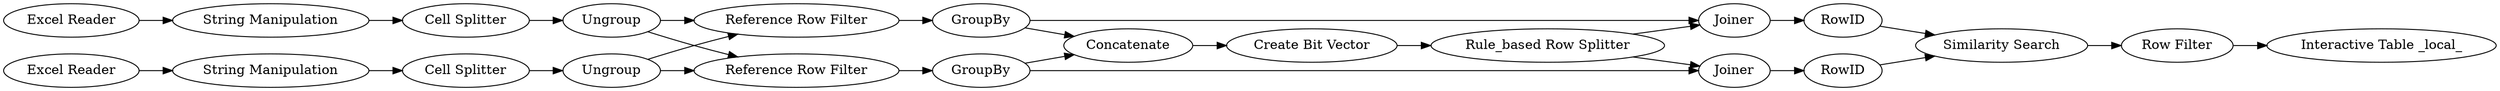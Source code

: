 digraph {
	1 [label="Excel Reader"]
	2 [label="Excel Reader"]
	4 [label="Cell Splitter"]
	6 [label="Cell Splitter"]
	7 [label="Create Bit Vector"]
	9 [label="Similarity Search"]
	10 [label=Joiner]
	11 [label=Concatenate]
	12 [label="Rule_based Row Splitter"]
	13 [label=Joiner]
	15 [label="String Manipulation"]
	16 [label="Interactive Table _local_"]
	17 [label="Row Filter"]
	19 [label=RowID]
	20 [label=RowID]
	22 [label="String Manipulation"]
	23 [label=Ungroup]
	24 [label=Ungroup]
	25 [label="Reference Row Filter"]
	26 [label=GroupBy]
	28 [label="Reference Row Filter"]
	29 [label=GroupBy]
	1 -> 15
	2 -> 22
	4 -> 23
	6 -> 24
	7 -> 12
	9 -> 17
	10 -> 20
	11 -> 7
	12 -> 13
	12 -> 10
	13 -> 19
	15 -> 4
	17 -> 16
	19 -> 9
	20 -> 9
	22 -> 6
	23 -> 25
	23 -> 28
	24 -> 25
	24 -> 28
	25 -> 26
	26 -> 10
	26 -> 11
	28 -> 29
	29 -> 13
	29 -> 11
	rankdir=LR
}
